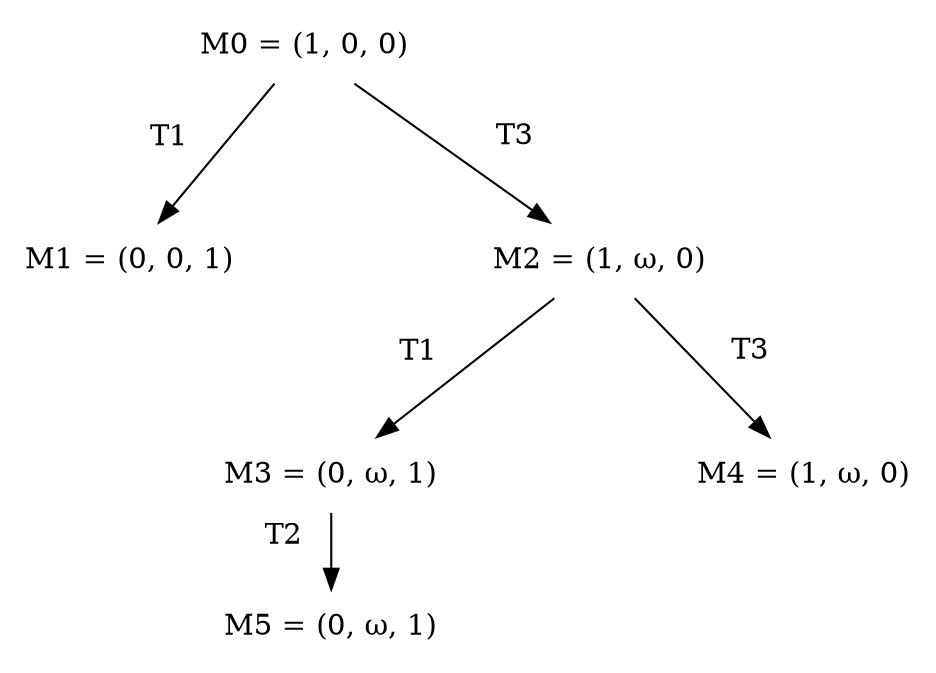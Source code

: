 digraph reachability_tree {
    nodesep=1.5;
    M0 [shape="plaintext" label="M0 = (1, 0, 0)"];
    M1 [shape="plaintext" label="M1 = (0, 0, 1)"];
    M2 [shape="plaintext" label="M2 = (1, ω, 0)"];
    M3 [shape="plaintext" label="M3 = (0, ω, 1)"];
    M4 [shape="plaintext" label="M4 = (1, ω, 0)"];
    M5 [shape="plaintext" label="M5 = (0, ω, 1)"];
    
    // Use whitespace to position the edge labels somewhat correctly
    // Tune the weights to generate a standard binary tree layout
    M0 -> M1 [xlabel="T1   "];
    M0 -> M2 [label="T3\n\n"];
    M2 -> M3 [xlabel="T1   "];
    M2 -> M4 [label="T3\n\n"];
    M3 -> M5 [xlabel="T2   "];
    
    // Order the nodes in 3 different levels
    {rank = min; M0;}    
    {rank = same; M1; M2;}
    {rank = same; M3; M4;}
}
